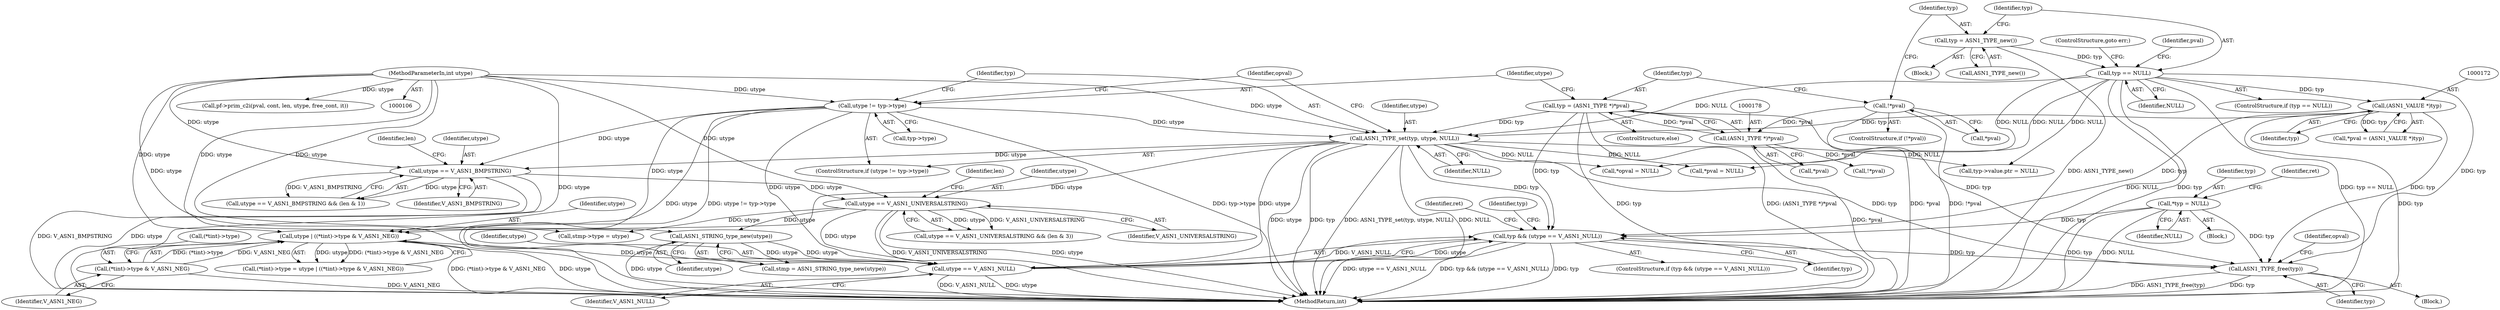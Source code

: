 digraph "0_openssl_f5da52e308a6aeea6d5f3df98c4da295d7e9cc27_0@API" {
"1000454" [label="(Call,ASN1_TYPE_free(typ))"];
"1000187" [label="(Call,ASN1_TYPE_set(typ, utype, NULL))"];
"1000175" [label="(Call,typ = (ASN1_TYPE *)*pval)"];
"1000177" [label="(Call,(ASN1_TYPE *)*pval)"];
"1000156" [label="(Call,!*pval)"];
"1000171" [label="(Call,(ASN1_VALUE *)typ)"];
"1000164" [label="(Call,typ == NULL)"];
"1000160" [label="(Call,typ = ASN1_TYPE_new())"];
"1000182" [label="(Call,utype != typ->type)"];
"1000110" [label="(MethodParameterIn,int utype)"];
"1000120" [label="(Call,*typ = NULL)"];
"1000434" [label="(Call,typ && (utype == V_ASN1_NULL))"];
"1000436" [label="(Call,utype == V_ASN1_NULL)"];
"1000356" [label="(Call,ASN1_STRING_type_new(utype))"];
"1000338" [label="(Call,utype == V_ASN1_UNIVERSALSTRING)"];
"1000325" [label="(Call,utype == V_ASN1_BMPSTRING)"];
"1000296" [label="(Call,utype | ((*tint)->type & V_ASN1_NEG))"];
"1000298" [label="(Call,(*tint)->type & V_ASN1_NEG)"];
"1000189" [label="(Identifier,utype)"];
"1000453" [label="(Block,)"];
"1000457" [label="(Identifier,opval)"];
"1000179" [label="(Call,*pval)"];
"1000173" [label="(Identifier,typ)"];
"1000160" [label="(Call,typ = ASN1_TYPE_new())"];
"1000159" [label="(Block,)"];
"1000141" [label="(Call,pf->prim_c2i(pval, cont, len, utype, free_cont, it))"];
"1000357" [label="(Identifier,utype)"];
"1000122" [label="(Identifier,NULL)"];
"1000163" [label="(ControlStructure,if (typ == NULL))"];
"1000113" [label="(Block,)"];
"1000192" [label="(Identifier,opval)"];
"1000168" [label="(Call,*pval = (ASN1_VALUE *)typ)"];
"1000170" [label="(Identifier,pval)"];
"1000437" [label="(Identifier,utype)"];
"1000325" [label="(Call,utype == V_ASN1_BMPSTRING)"];
"1000433" [label="(ControlStructure,if (typ && (utype == V_ASN1_NULL)))"];
"1000327" [label="(Identifier,V_ASN1_BMPSTRING)"];
"1000177" [label="(Call,(ASN1_TYPE *)*pval)"];
"1000324" [label="(Call,utype == V_ASN1_BMPSTRING && (len & 1))"];
"1000326" [label="(Identifier,utype)"];
"1000464" [label="(MethodReturn,int)"];
"1000296" [label="(Call,utype | ((*tint)->type & V_ASN1_NEG))"];
"1000339" [label="(Identifier,utype)"];
"1000297" [label="(Identifier,utype)"];
"1000454" [label="(Call,ASN1_TYPE_free(typ))"];
"1000157" [label="(Call,*pval)"];
"1000342" [label="(Identifier,len)"];
"1000442" [label="(Identifier,typ)"];
"1000337" [label="(Call,utype == V_ASN1_UNIVERSALSTRING && (len & 3))"];
"1000174" [label="(ControlStructure,else)"];
"1000427" [label="(Call,*pval = NULL)"];
"1000162" [label="(Call,ASN1_TYPE_new())"];
"1000380" [label="(Call,stmp->type = utype)"];
"1000438" [label="(Identifier,V_ASN1_NULL)"];
"1000187" [label="(Call,ASN1_TYPE_set(typ, utype, NULL))"];
"1000176" [label="(Identifier,typ)"];
"1000190" [label="(Identifier,NULL)"];
"1000338" [label="(Call,utype == V_ASN1_UNIVERSALSTRING)"];
"1000447" [label="(Identifier,ret)"];
"1000439" [label="(Call,typ->value.ptr = NULL)"];
"1000455" [label="(Identifier,typ)"];
"1000434" [label="(Call,typ && (utype == V_ASN1_NULL))"];
"1000458" [label="(Call,*opval = NULL)"];
"1000350" [label="(Call,!*pval)"];
"1000125" [label="(Identifier,ret)"];
"1000299" [label="(Call,(*tint)->type)"];
"1000171" [label="(Call,(ASN1_VALUE *)typ)"];
"1000188" [label="(Identifier,typ)"];
"1000298" [label="(Call,(*tint)->type & V_ASN1_NEG)"];
"1000181" [label="(ControlStructure,if (utype != typ->type))"];
"1000435" [label="(Identifier,typ)"];
"1000329" [label="(Identifier,len)"];
"1000156" [label="(Call,!*pval)"];
"1000120" [label="(Call,*typ = NULL)"];
"1000182" [label="(Call,utype != typ->type)"];
"1000356" [label="(Call,ASN1_STRING_type_new(utype))"];
"1000155" [label="(ControlStructure,if (!*pval))"];
"1000354" [label="(Call,stmp = ASN1_STRING_type_new(utype))"];
"1000291" [label="(Call,(*tint)->type = utype | ((*tint)->type & V_ASN1_NEG))"];
"1000166" [label="(Identifier,NULL)"];
"1000165" [label="(Identifier,typ)"];
"1000436" [label="(Call,utype == V_ASN1_NULL)"];
"1000110" [label="(MethodParameterIn,int utype)"];
"1000164" [label="(Call,typ == NULL)"];
"1000183" [label="(Identifier,utype)"];
"1000167" [label="(ControlStructure,goto err;)"];
"1000184" [label="(Call,typ->type)"];
"1000121" [label="(Identifier,typ)"];
"1000303" [label="(Identifier,V_ASN1_NEG)"];
"1000175" [label="(Call,typ = (ASN1_TYPE *)*pval)"];
"1000340" [label="(Identifier,V_ASN1_UNIVERSALSTRING)"];
"1000161" [label="(Identifier,typ)"];
"1000454" -> "1000453"  [label="AST: "];
"1000454" -> "1000455"  [label="CFG: "];
"1000455" -> "1000454"  [label="AST: "];
"1000457" -> "1000454"  [label="CFG: "];
"1000454" -> "1000464"  [label="DDG: typ"];
"1000454" -> "1000464"  [label="DDG: ASN1_TYPE_free(typ)"];
"1000187" -> "1000454"  [label="DDG: typ"];
"1000120" -> "1000454"  [label="DDG: typ"];
"1000175" -> "1000454"  [label="DDG: typ"];
"1000434" -> "1000454"  [label="DDG: typ"];
"1000171" -> "1000454"  [label="DDG: typ"];
"1000164" -> "1000454"  [label="DDG: typ"];
"1000187" -> "1000181"  [label="AST: "];
"1000187" -> "1000190"  [label="CFG: "];
"1000188" -> "1000187"  [label="AST: "];
"1000189" -> "1000187"  [label="AST: "];
"1000190" -> "1000187"  [label="AST: "];
"1000192" -> "1000187"  [label="CFG: "];
"1000187" -> "1000464"  [label="DDG: typ"];
"1000187" -> "1000464"  [label="DDG: ASN1_TYPE_set(typ, utype, NULL)"];
"1000187" -> "1000464"  [label="DDG: NULL"];
"1000187" -> "1000464"  [label="DDG: utype"];
"1000175" -> "1000187"  [label="DDG: typ"];
"1000171" -> "1000187"  [label="DDG: typ"];
"1000182" -> "1000187"  [label="DDG: utype"];
"1000110" -> "1000187"  [label="DDG: utype"];
"1000164" -> "1000187"  [label="DDG: NULL"];
"1000187" -> "1000296"  [label="DDG: utype"];
"1000187" -> "1000325"  [label="DDG: utype"];
"1000187" -> "1000427"  [label="DDG: NULL"];
"1000187" -> "1000434"  [label="DDG: typ"];
"1000187" -> "1000436"  [label="DDG: utype"];
"1000187" -> "1000439"  [label="DDG: NULL"];
"1000187" -> "1000458"  [label="DDG: NULL"];
"1000175" -> "1000174"  [label="AST: "];
"1000175" -> "1000177"  [label="CFG: "];
"1000176" -> "1000175"  [label="AST: "];
"1000177" -> "1000175"  [label="AST: "];
"1000183" -> "1000175"  [label="CFG: "];
"1000175" -> "1000464"  [label="DDG: typ"];
"1000175" -> "1000464"  [label="DDG: (ASN1_TYPE *)*pval"];
"1000177" -> "1000175"  [label="DDG: *pval"];
"1000175" -> "1000434"  [label="DDG: typ"];
"1000177" -> "1000179"  [label="CFG: "];
"1000178" -> "1000177"  [label="AST: "];
"1000179" -> "1000177"  [label="AST: "];
"1000177" -> "1000464"  [label="DDG: *pval"];
"1000156" -> "1000177"  [label="DDG: *pval"];
"1000177" -> "1000350"  [label="DDG: *pval"];
"1000156" -> "1000155"  [label="AST: "];
"1000156" -> "1000157"  [label="CFG: "];
"1000157" -> "1000156"  [label="AST: "];
"1000161" -> "1000156"  [label="CFG: "];
"1000176" -> "1000156"  [label="CFG: "];
"1000156" -> "1000464"  [label="DDG: *pval"];
"1000156" -> "1000464"  [label="DDG: !*pval"];
"1000171" -> "1000168"  [label="AST: "];
"1000171" -> "1000173"  [label="CFG: "];
"1000172" -> "1000171"  [label="AST: "];
"1000173" -> "1000171"  [label="AST: "];
"1000168" -> "1000171"  [label="CFG: "];
"1000171" -> "1000464"  [label="DDG: typ"];
"1000171" -> "1000168"  [label="DDG: typ"];
"1000164" -> "1000171"  [label="DDG: typ"];
"1000171" -> "1000434"  [label="DDG: typ"];
"1000164" -> "1000163"  [label="AST: "];
"1000164" -> "1000166"  [label="CFG: "];
"1000165" -> "1000164"  [label="AST: "];
"1000166" -> "1000164"  [label="AST: "];
"1000167" -> "1000164"  [label="CFG: "];
"1000170" -> "1000164"  [label="CFG: "];
"1000164" -> "1000464"  [label="DDG: typ == NULL"];
"1000164" -> "1000464"  [label="DDG: NULL"];
"1000164" -> "1000464"  [label="DDG: typ"];
"1000160" -> "1000164"  [label="DDG: typ"];
"1000164" -> "1000427"  [label="DDG: NULL"];
"1000164" -> "1000439"  [label="DDG: NULL"];
"1000164" -> "1000458"  [label="DDG: NULL"];
"1000160" -> "1000159"  [label="AST: "];
"1000160" -> "1000162"  [label="CFG: "];
"1000161" -> "1000160"  [label="AST: "];
"1000162" -> "1000160"  [label="AST: "];
"1000165" -> "1000160"  [label="CFG: "];
"1000160" -> "1000464"  [label="DDG: ASN1_TYPE_new()"];
"1000182" -> "1000181"  [label="AST: "];
"1000182" -> "1000184"  [label="CFG: "];
"1000183" -> "1000182"  [label="AST: "];
"1000184" -> "1000182"  [label="AST: "];
"1000188" -> "1000182"  [label="CFG: "];
"1000192" -> "1000182"  [label="CFG: "];
"1000182" -> "1000464"  [label="DDG: utype != typ->type"];
"1000182" -> "1000464"  [label="DDG: typ->type"];
"1000182" -> "1000464"  [label="DDG: utype"];
"1000110" -> "1000182"  [label="DDG: utype"];
"1000182" -> "1000296"  [label="DDG: utype"];
"1000182" -> "1000325"  [label="DDG: utype"];
"1000182" -> "1000436"  [label="DDG: utype"];
"1000110" -> "1000106"  [label="AST: "];
"1000110" -> "1000464"  [label="DDG: utype"];
"1000110" -> "1000141"  [label="DDG: utype"];
"1000110" -> "1000296"  [label="DDG: utype"];
"1000110" -> "1000325"  [label="DDG: utype"];
"1000110" -> "1000338"  [label="DDG: utype"];
"1000110" -> "1000356"  [label="DDG: utype"];
"1000110" -> "1000380"  [label="DDG: utype"];
"1000110" -> "1000436"  [label="DDG: utype"];
"1000120" -> "1000113"  [label="AST: "];
"1000120" -> "1000122"  [label="CFG: "];
"1000121" -> "1000120"  [label="AST: "];
"1000122" -> "1000120"  [label="AST: "];
"1000125" -> "1000120"  [label="CFG: "];
"1000120" -> "1000464"  [label="DDG: typ"];
"1000120" -> "1000464"  [label="DDG: NULL"];
"1000120" -> "1000434"  [label="DDG: typ"];
"1000434" -> "1000433"  [label="AST: "];
"1000434" -> "1000435"  [label="CFG: "];
"1000434" -> "1000436"  [label="CFG: "];
"1000435" -> "1000434"  [label="AST: "];
"1000436" -> "1000434"  [label="AST: "];
"1000442" -> "1000434"  [label="CFG: "];
"1000447" -> "1000434"  [label="CFG: "];
"1000434" -> "1000464"  [label="DDG: utype == V_ASN1_NULL"];
"1000434" -> "1000464"  [label="DDG: typ && (utype == V_ASN1_NULL)"];
"1000434" -> "1000464"  [label="DDG: typ"];
"1000436" -> "1000434"  [label="DDG: utype"];
"1000436" -> "1000434"  [label="DDG: V_ASN1_NULL"];
"1000436" -> "1000438"  [label="CFG: "];
"1000437" -> "1000436"  [label="AST: "];
"1000438" -> "1000436"  [label="AST: "];
"1000436" -> "1000464"  [label="DDG: utype"];
"1000436" -> "1000464"  [label="DDG: V_ASN1_NULL"];
"1000356" -> "1000436"  [label="DDG: utype"];
"1000296" -> "1000436"  [label="DDG: utype"];
"1000338" -> "1000436"  [label="DDG: utype"];
"1000356" -> "1000354"  [label="AST: "];
"1000356" -> "1000357"  [label="CFG: "];
"1000357" -> "1000356"  [label="AST: "];
"1000354" -> "1000356"  [label="CFG: "];
"1000356" -> "1000464"  [label="DDG: utype"];
"1000356" -> "1000354"  [label="DDG: utype"];
"1000338" -> "1000356"  [label="DDG: utype"];
"1000338" -> "1000337"  [label="AST: "];
"1000338" -> "1000340"  [label="CFG: "];
"1000339" -> "1000338"  [label="AST: "];
"1000340" -> "1000338"  [label="AST: "];
"1000342" -> "1000338"  [label="CFG: "];
"1000337" -> "1000338"  [label="CFG: "];
"1000338" -> "1000464"  [label="DDG: utype"];
"1000338" -> "1000464"  [label="DDG: V_ASN1_UNIVERSALSTRING"];
"1000338" -> "1000337"  [label="DDG: utype"];
"1000338" -> "1000337"  [label="DDG: V_ASN1_UNIVERSALSTRING"];
"1000325" -> "1000338"  [label="DDG: utype"];
"1000338" -> "1000380"  [label="DDG: utype"];
"1000325" -> "1000324"  [label="AST: "];
"1000325" -> "1000327"  [label="CFG: "];
"1000326" -> "1000325"  [label="AST: "];
"1000327" -> "1000325"  [label="AST: "];
"1000329" -> "1000325"  [label="CFG: "];
"1000324" -> "1000325"  [label="CFG: "];
"1000325" -> "1000464"  [label="DDG: utype"];
"1000325" -> "1000464"  [label="DDG: V_ASN1_BMPSTRING"];
"1000325" -> "1000324"  [label="DDG: utype"];
"1000325" -> "1000324"  [label="DDG: V_ASN1_BMPSTRING"];
"1000296" -> "1000291"  [label="AST: "];
"1000296" -> "1000298"  [label="CFG: "];
"1000297" -> "1000296"  [label="AST: "];
"1000298" -> "1000296"  [label="AST: "];
"1000291" -> "1000296"  [label="CFG: "];
"1000296" -> "1000464"  [label="DDG: (*tint)->type & V_ASN1_NEG"];
"1000296" -> "1000464"  [label="DDG: utype"];
"1000296" -> "1000291"  [label="DDG: utype"];
"1000296" -> "1000291"  [label="DDG: (*tint)->type & V_ASN1_NEG"];
"1000298" -> "1000296"  [label="DDG: (*tint)->type"];
"1000298" -> "1000296"  [label="DDG: V_ASN1_NEG"];
"1000298" -> "1000303"  [label="CFG: "];
"1000299" -> "1000298"  [label="AST: "];
"1000303" -> "1000298"  [label="AST: "];
"1000298" -> "1000464"  [label="DDG: V_ASN1_NEG"];
}
